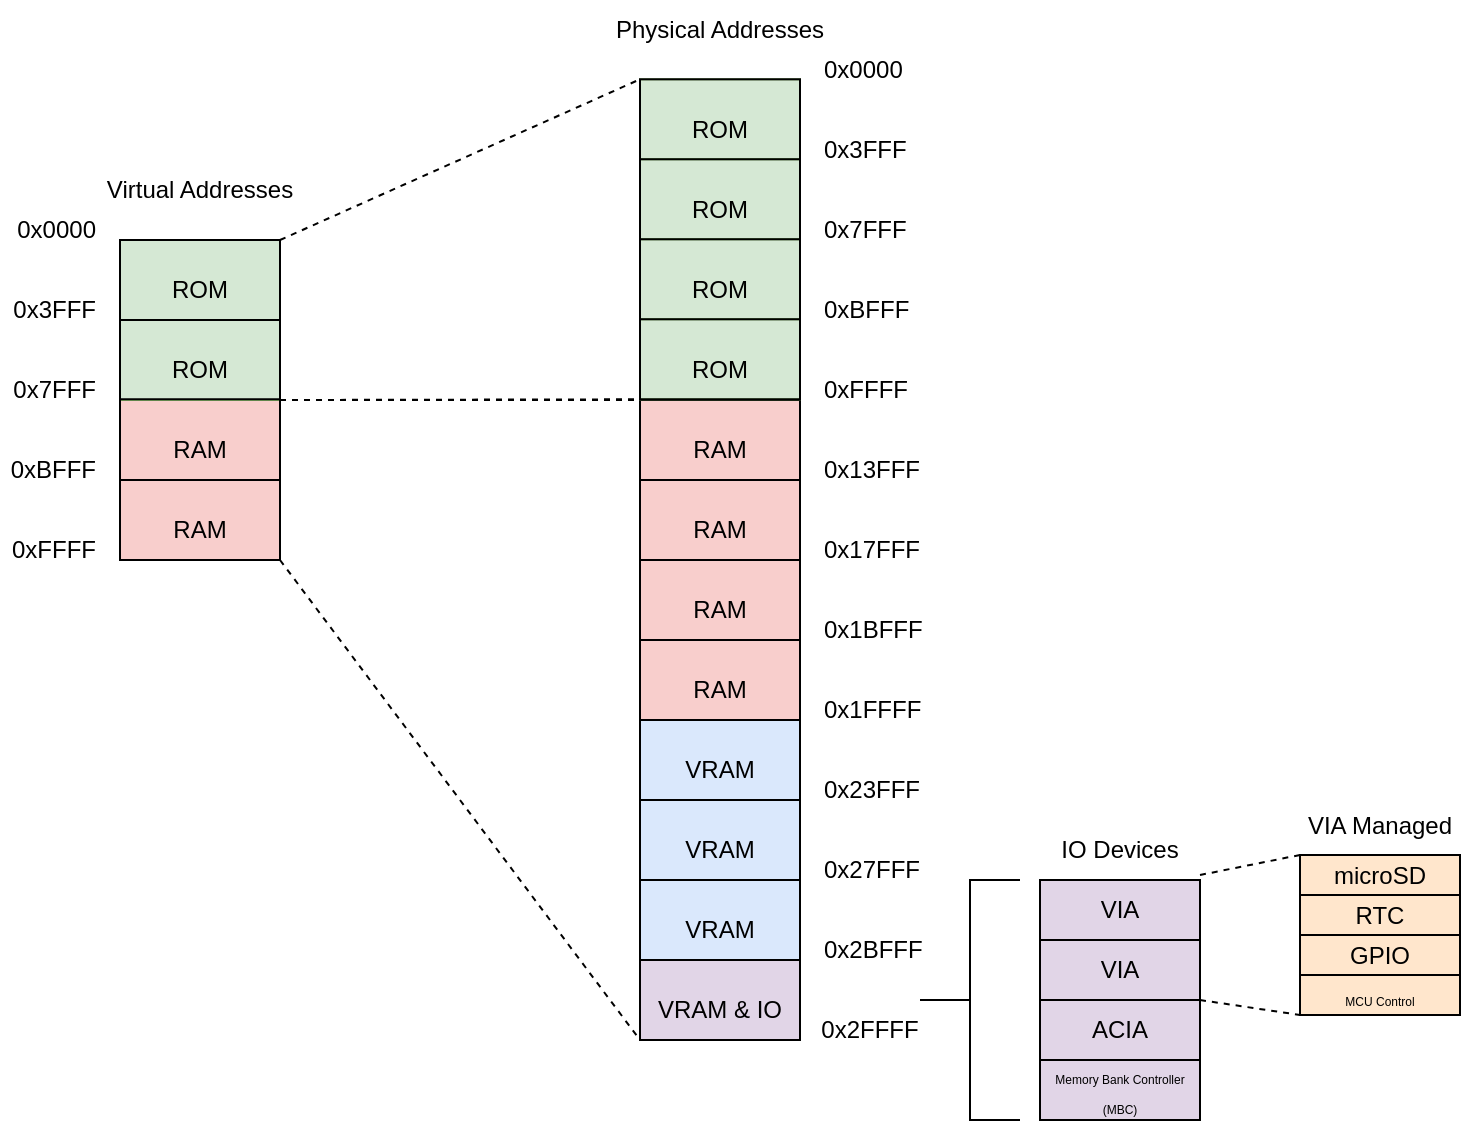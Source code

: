 <mxfile version="24.0.2" type="device">
  <diagram name="Page-1" id="FEIuvX2wDZiRMtSvo_t1">
    <mxGraphModel dx="1283" dy="824" grid="1" gridSize="10" guides="1" tooltips="1" connect="1" arrows="1" fold="1" page="1" pageScale="1" pageWidth="850" pageHeight="1100" math="0" shadow="0">
      <root>
        <mxCell id="0" />
        <mxCell id="1" parent="0" />
        <mxCell id="kO967tKkcWALMBzPkCd4-76" value="" style="rounded=0;whiteSpace=wrap;html=1;fillColor=#dae8fc;strokeColor=#6c8ebf;" vertex="1" parent="1">
          <mxGeometry x="360" y="560" width="80" height="40" as="geometry" />
        </mxCell>
        <mxCell id="kO967tKkcWALMBzPkCd4-77" value="" style="rounded=0;whiteSpace=wrap;html=1;fillColor=#dae8fc;strokeColor=#6c8ebf;" vertex="1" parent="1">
          <mxGeometry x="360" y="600" width="80" height="40" as="geometry" />
        </mxCell>
        <mxCell id="kO967tKkcWALMBzPkCd4-78" value="" style="rounded=0;whiteSpace=wrap;html=1;fillColor=#dae8fc;strokeColor=#6c8ebf;" vertex="1" parent="1">
          <mxGeometry x="360" y="640" width="80" height="40" as="geometry" />
        </mxCell>
        <mxCell id="kO967tKkcWALMBzPkCd4-79" value="" style="rounded=0;whiteSpace=wrap;html=1;fillColor=#e1d5e7;strokeColor=#9673a6;" vertex="1" parent="1">
          <mxGeometry x="360" y="680" width="80" height="40" as="geometry" />
        </mxCell>
        <mxCell id="kO967tKkcWALMBzPkCd4-68" value="" style="rounded=0;whiteSpace=wrap;html=1;fillColor=#f8cecc;strokeColor=#b85450;" vertex="1" parent="1">
          <mxGeometry x="360" y="400" width="80" height="40" as="geometry" />
        </mxCell>
        <mxCell id="kO967tKkcWALMBzPkCd4-69" value="" style="rounded=0;whiteSpace=wrap;html=1;fillColor=#f8cecc;strokeColor=#b85450;" vertex="1" parent="1">
          <mxGeometry x="360" y="440" width="80" height="40" as="geometry" />
        </mxCell>
        <mxCell id="kO967tKkcWALMBzPkCd4-70" value="" style="rounded=0;whiteSpace=wrap;html=1;fillColor=#f8cecc;strokeColor=#b85450;" vertex="1" parent="1">
          <mxGeometry x="360" y="480" width="80" height="40" as="geometry" />
        </mxCell>
        <mxCell id="kO967tKkcWALMBzPkCd4-71" value="" style="rounded=0;whiteSpace=wrap;html=1;fillColor=#f8cecc;strokeColor=#b85450;" vertex="1" parent="1">
          <mxGeometry x="360" y="520" width="80" height="40" as="geometry" />
        </mxCell>
        <mxCell id="kO967tKkcWALMBzPkCd4-14" value="" style="rounded=0;whiteSpace=wrap;html=1;fillColor=none;" vertex="1" parent="1">
          <mxGeometry x="360" y="400" width="80" height="320" as="geometry" />
        </mxCell>
        <mxCell id="kO967tKkcWALMBzPkCd4-80" value="" style="rounded=0;whiteSpace=wrap;html=1;fillColor=#f8cecc;strokeColor=#b85450;" vertex="1" parent="1">
          <mxGeometry x="100" y="400" width="80" height="40" as="geometry" />
        </mxCell>
        <mxCell id="kO967tKkcWALMBzPkCd4-81" value="" style="rounded=0;whiteSpace=wrap;html=1;fillColor=#f8cecc;strokeColor=#b85450;" vertex="1" parent="1">
          <mxGeometry x="100" y="440" width="80" height="40" as="geometry" />
        </mxCell>
        <mxCell id="kO967tKkcWALMBzPkCd4-59" value="" style="rounded=0;whiteSpace=wrap;html=1;fillColor=#d5e8d4;strokeColor=#82b366;" vertex="1" parent="1">
          <mxGeometry x="360" y="239.65" width="80" height="40" as="geometry" />
        </mxCell>
        <mxCell id="kO967tKkcWALMBzPkCd4-60" value="" style="rounded=0;whiteSpace=wrap;html=1;fillColor=#d5e8d4;strokeColor=#82b366;" vertex="1" parent="1">
          <mxGeometry x="360" y="279.65" width="80" height="40" as="geometry" />
        </mxCell>
        <mxCell id="kO967tKkcWALMBzPkCd4-61" value="" style="rounded=0;whiteSpace=wrap;html=1;fillColor=#d5e8d4;strokeColor=#82b366;" vertex="1" parent="1">
          <mxGeometry x="360" y="319.65" width="80" height="40" as="geometry" />
        </mxCell>
        <mxCell id="kO967tKkcWALMBzPkCd4-62" value="" style="rounded=0;whiteSpace=wrap;html=1;fillColor=#d5e8d4;strokeColor=#82b366;" vertex="1" parent="1">
          <mxGeometry x="360" y="359.65" width="80" height="40" as="geometry" />
        </mxCell>
        <mxCell id="kO967tKkcWALMBzPkCd4-57" value="" style="rounded=0;whiteSpace=wrap;html=1;fillColor=#d5e8d4;strokeColor=#82b366;" vertex="1" parent="1">
          <mxGeometry x="100" y="360" width="80" height="40" as="geometry" />
        </mxCell>
        <mxCell id="kO967tKkcWALMBzPkCd4-56" value="" style="rounded=0;whiteSpace=wrap;html=1;fillColor=#d5e8d4;strokeColor=#82b366;" vertex="1" parent="1">
          <mxGeometry x="100" y="320" width="80" height="40" as="geometry" />
        </mxCell>
        <mxCell id="kO967tKkcWALMBzPkCd4-1" value="" style="rounded=0;whiteSpace=wrap;html=1;fillColor=none;" vertex="1" parent="1">
          <mxGeometry x="100" y="320" width="80" height="160" as="geometry" />
        </mxCell>
        <mxCell id="kO967tKkcWALMBzPkCd4-2" value="" style="rounded=0;whiteSpace=wrap;html=1;fillColor=none;" vertex="1" parent="1">
          <mxGeometry x="360" y="239.65" width="80" height="160" as="geometry" />
        </mxCell>
        <mxCell id="kO967tKkcWALMBzPkCd4-4" value="" style="endArrow=none;html=1;rounded=0;" edge="1" parent="1">
          <mxGeometry width="50" height="50" relative="1" as="geometry">
            <mxPoint x="180" y="360" as="sourcePoint" />
            <mxPoint x="100" y="360" as="targetPoint" />
          </mxGeometry>
        </mxCell>
        <mxCell id="kO967tKkcWALMBzPkCd4-5" value="" style="endArrow=none;html=1;rounded=0;" edge="1" parent="1">
          <mxGeometry width="50" height="50" relative="1" as="geometry">
            <mxPoint x="180" y="399.68" as="sourcePoint" />
            <mxPoint x="100" y="399.68" as="targetPoint" />
          </mxGeometry>
        </mxCell>
        <mxCell id="kO967tKkcWALMBzPkCd4-6" value="" style="endArrow=none;html=1;rounded=0;" edge="1" parent="1">
          <mxGeometry width="50" height="50" relative="1" as="geometry">
            <mxPoint x="180" y="440" as="sourcePoint" />
            <mxPoint x="100" y="440" as="targetPoint" />
          </mxGeometry>
        </mxCell>
        <mxCell id="kO967tKkcWALMBzPkCd4-7" value="" style="endArrow=none;html=1;rounded=0;" edge="1" parent="1">
          <mxGeometry width="50" height="50" relative="1" as="geometry">
            <mxPoint x="440" y="279.65" as="sourcePoint" />
            <mxPoint x="360" y="279.65" as="targetPoint" />
          </mxGeometry>
        </mxCell>
        <mxCell id="kO967tKkcWALMBzPkCd4-8" value="" style="endArrow=none;html=1;rounded=0;" edge="1" parent="1">
          <mxGeometry width="50" height="50" relative="1" as="geometry">
            <mxPoint x="440" y="319.65" as="sourcePoint" />
            <mxPoint x="360" y="319.65" as="targetPoint" />
          </mxGeometry>
        </mxCell>
        <mxCell id="kO967tKkcWALMBzPkCd4-9" value="" style="endArrow=none;html=1;rounded=0;" edge="1" parent="1">
          <mxGeometry width="50" height="50" relative="1" as="geometry">
            <mxPoint x="440" y="359.65" as="sourcePoint" />
            <mxPoint x="360" y="359.65" as="targetPoint" />
          </mxGeometry>
        </mxCell>
        <mxCell id="kO967tKkcWALMBzPkCd4-15" value="" style="endArrow=none;html=1;rounded=0;" edge="1" parent="1">
          <mxGeometry width="50" height="50" relative="1" as="geometry">
            <mxPoint x="440" y="440" as="sourcePoint" />
            <mxPoint x="360" y="440" as="targetPoint" />
          </mxGeometry>
        </mxCell>
        <mxCell id="kO967tKkcWALMBzPkCd4-16" value="" style="endArrow=none;html=1;rounded=0;" edge="1" parent="1">
          <mxGeometry width="50" height="50" relative="1" as="geometry">
            <mxPoint x="440" y="480" as="sourcePoint" />
            <mxPoint x="360" y="480" as="targetPoint" />
          </mxGeometry>
        </mxCell>
        <mxCell id="kO967tKkcWALMBzPkCd4-17" value="" style="endArrow=none;html=1;rounded=0;" edge="1" parent="1">
          <mxGeometry width="50" height="50" relative="1" as="geometry">
            <mxPoint x="440" y="520" as="sourcePoint" />
            <mxPoint x="360" y="520" as="targetPoint" />
          </mxGeometry>
        </mxCell>
        <mxCell id="kO967tKkcWALMBzPkCd4-18" value="" style="endArrow=none;html=1;rounded=0;" edge="1" parent="1">
          <mxGeometry width="50" height="50" relative="1" as="geometry">
            <mxPoint x="440" y="560" as="sourcePoint" />
            <mxPoint x="360" y="560" as="targetPoint" />
          </mxGeometry>
        </mxCell>
        <mxCell id="kO967tKkcWALMBzPkCd4-22" value="0x0000" style="text;html=1;align=right;verticalAlign=middle;whiteSpace=wrap;rounded=0;" vertex="1" parent="1">
          <mxGeometry x="40" y="300" width="50" height="30" as="geometry" />
        </mxCell>
        <mxCell id="kO967tKkcWALMBzPkCd4-23" value="0xFFFF" style="text;html=1;align=right;verticalAlign=middle;whiteSpace=wrap;rounded=0;" vertex="1" parent="1">
          <mxGeometry x="40" y="460" width="50" height="30" as="geometry" />
        </mxCell>
        <mxCell id="kO967tKkcWALMBzPkCd4-24" value="" style="endArrow=none;dashed=1;html=1;rounded=0;entryX=0;entryY=0;entryDx=0;entryDy=0;" edge="1" parent="1" target="kO967tKkcWALMBzPkCd4-2">
          <mxGeometry width="50" height="50" relative="1" as="geometry">
            <mxPoint x="180" y="320" as="sourcePoint" />
            <mxPoint x="230" y="270" as="targetPoint" />
          </mxGeometry>
        </mxCell>
        <mxCell id="kO967tKkcWALMBzPkCd4-25" value="" style="endArrow=none;dashed=1;html=1;rounded=0;entryX=0;entryY=1;entryDx=0;entryDy=0;exitX=1;exitY=0.5;exitDx=0;exitDy=0;" edge="1" parent="1" source="kO967tKkcWALMBzPkCd4-1" target="kO967tKkcWALMBzPkCd4-2">
          <mxGeometry width="50" height="50" relative="1" as="geometry">
            <mxPoint x="180" y="360" as="sourcePoint" />
            <mxPoint x="380" y="160" as="targetPoint" />
          </mxGeometry>
        </mxCell>
        <mxCell id="kO967tKkcWALMBzPkCd4-26" value="" style="endArrow=none;dashed=1;html=1;rounded=0;entryX=0;entryY=0;entryDx=0;entryDy=0;exitX=1;exitY=0.5;exitDx=0;exitDy=0;" edge="1" parent="1" source="kO967tKkcWALMBzPkCd4-1" target="kO967tKkcWALMBzPkCd4-14">
          <mxGeometry width="50" height="50" relative="1" as="geometry">
            <mxPoint x="150" y="580" as="sourcePoint" />
            <mxPoint x="350" y="620" as="targetPoint" />
          </mxGeometry>
        </mxCell>
        <mxCell id="kO967tKkcWALMBzPkCd4-27" value="" style="endArrow=none;dashed=1;html=1;rounded=0;entryX=0;entryY=1;entryDx=0;entryDy=0;exitX=1;exitY=0.5;exitDx=0;exitDy=0;" edge="1" parent="1" target="kO967tKkcWALMBzPkCd4-14">
          <mxGeometry width="50" height="50" relative="1" as="geometry">
            <mxPoint x="180" y="480" as="sourcePoint" />
            <mxPoint x="380" y="560" as="targetPoint" />
          </mxGeometry>
        </mxCell>
        <mxCell id="kO967tKkcWALMBzPkCd4-28" value="ROM" style="text;html=1;align=center;verticalAlign=middle;whiteSpace=wrap;rounded=0;" vertex="1" parent="1">
          <mxGeometry x="370" y="249.65" width="60" height="30" as="geometry" />
        </mxCell>
        <mxCell id="kO967tKkcWALMBzPkCd4-29" value="ROM" style="text;html=1;align=center;verticalAlign=middle;whiteSpace=wrap;rounded=0;" vertex="1" parent="1">
          <mxGeometry x="370" y="289.65" width="60" height="30" as="geometry" />
        </mxCell>
        <mxCell id="kO967tKkcWALMBzPkCd4-30" value="ROM" style="text;html=1;align=center;verticalAlign=middle;whiteSpace=wrap;rounded=0;" vertex="1" parent="1">
          <mxGeometry x="370" y="329.65" width="60" height="30" as="geometry" />
        </mxCell>
        <mxCell id="kO967tKkcWALMBzPkCd4-31" value="ROM" style="text;html=1;align=center;verticalAlign=middle;whiteSpace=wrap;rounded=0;" vertex="1" parent="1">
          <mxGeometry x="370" y="369.65" width="60" height="30" as="geometry" />
        </mxCell>
        <mxCell id="kO967tKkcWALMBzPkCd4-36" value="RAM" style="text;html=1;align=center;verticalAlign=middle;whiteSpace=wrap;rounded=0;" vertex="1" parent="1">
          <mxGeometry x="370" y="410" width="60" height="30" as="geometry" />
        </mxCell>
        <mxCell id="kO967tKkcWALMBzPkCd4-37" value="RAM" style="text;html=1;align=center;verticalAlign=middle;whiteSpace=wrap;rounded=0;" vertex="1" parent="1">
          <mxGeometry x="370" y="450" width="60" height="30" as="geometry" />
        </mxCell>
        <mxCell id="kO967tKkcWALMBzPkCd4-38" value="RAM" style="text;html=1;align=center;verticalAlign=middle;whiteSpace=wrap;rounded=0;" vertex="1" parent="1">
          <mxGeometry x="370" y="490" width="60" height="30" as="geometry" />
        </mxCell>
        <mxCell id="kO967tKkcWALMBzPkCd4-39" value="RAM" style="text;html=1;align=center;verticalAlign=middle;whiteSpace=wrap;rounded=0;" vertex="1" parent="1">
          <mxGeometry x="370" y="530" width="60" height="30" as="geometry" />
        </mxCell>
        <mxCell id="kO967tKkcWALMBzPkCd4-44" value="RAM" style="text;html=1;align=center;verticalAlign=middle;whiteSpace=wrap;rounded=0;" vertex="1" parent="1">
          <mxGeometry x="110" y="410" width="60" height="30" as="geometry" />
        </mxCell>
        <mxCell id="kO967tKkcWALMBzPkCd4-45" value="RAM" style="text;html=1;align=center;verticalAlign=middle;whiteSpace=wrap;rounded=0;" vertex="1" parent="1">
          <mxGeometry x="110" y="450" width="60" height="30" as="geometry" />
        </mxCell>
        <mxCell id="kO967tKkcWALMBzPkCd4-46" value="ROM" style="text;html=1;align=center;verticalAlign=middle;whiteSpace=wrap;rounded=0;" vertex="1" parent="1">
          <mxGeometry x="110" y="330" width="60" height="30" as="geometry" />
        </mxCell>
        <mxCell id="kO967tKkcWALMBzPkCd4-47" value="ROM" style="text;html=1;align=center;verticalAlign=middle;whiteSpace=wrap;rounded=0;" vertex="1" parent="1">
          <mxGeometry x="110" y="370" width="60" height="30" as="geometry" />
        </mxCell>
        <mxCell id="kO967tKkcWALMBzPkCd4-49" value="" style="endArrow=none;html=1;rounded=0;" edge="1" parent="1">
          <mxGeometry width="50" height="50" relative="1" as="geometry">
            <mxPoint x="440" y="600" as="sourcePoint" />
            <mxPoint x="360" y="600" as="targetPoint" />
          </mxGeometry>
        </mxCell>
        <mxCell id="kO967tKkcWALMBzPkCd4-50" value="" style="endArrow=none;html=1;rounded=0;" edge="1" parent="1">
          <mxGeometry width="50" height="50" relative="1" as="geometry">
            <mxPoint x="440" y="640" as="sourcePoint" />
            <mxPoint x="360" y="640" as="targetPoint" />
          </mxGeometry>
        </mxCell>
        <mxCell id="kO967tKkcWALMBzPkCd4-51" value="" style="endArrow=none;html=1;rounded=0;" edge="1" parent="1">
          <mxGeometry width="50" height="50" relative="1" as="geometry">
            <mxPoint x="440" y="680" as="sourcePoint" />
            <mxPoint x="360" y="680" as="targetPoint" />
          </mxGeometry>
        </mxCell>
        <mxCell id="kO967tKkcWALMBzPkCd4-52" value="VRAM" style="text;html=1;align=center;verticalAlign=middle;whiteSpace=wrap;rounded=0;" vertex="1" parent="1">
          <mxGeometry x="370" y="570" width="60" height="30" as="geometry" />
        </mxCell>
        <mxCell id="kO967tKkcWALMBzPkCd4-53" value="VRAM" style="text;html=1;align=center;verticalAlign=middle;whiteSpace=wrap;rounded=0;" vertex="1" parent="1">
          <mxGeometry x="370" y="610" width="60" height="30" as="geometry" />
        </mxCell>
        <mxCell id="kO967tKkcWALMBzPkCd4-54" value="VRAM" style="text;html=1;align=center;verticalAlign=middle;whiteSpace=wrap;rounded=0;" vertex="1" parent="1">
          <mxGeometry x="370" y="650" width="60" height="30" as="geometry" />
        </mxCell>
        <mxCell id="kO967tKkcWALMBzPkCd4-55" value="VRAM &amp;amp; IO" style="text;html=1;align=center;verticalAlign=middle;whiteSpace=wrap;rounded=0;" vertex="1" parent="1">
          <mxGeometry x="360" y="690" width="80" height="30" as="geometry" />
        </mxCell>
        <mxCell id="kO967tKkcWALMBzPkCd4-82" value="0x0000" style="text;html=1;align=left;verticalAlign=middle;whiteSpace=wrap;rounded=0;" vertex="1" parent="1">
          <mxGeometry x="450" y="219.65" width="50" height="30" as="geometry" />
        </mxCell>
        <mxCell id="kO967tKkcWALMBzPkCd4-83" value="0x2FFFF" style="text;html=1;align=center;verticalAlign=middle;whiteSpace=wrap;rounded=0;" vertex="1" parent="1">
          <mxGeometry x="450" y="700" width="50" height="30" as="geometry" />
        </mxCell>
        <mxCell id="kO967tKkcWALMBzPkCd4-84" value="0x3FFF" style="text;html=1;align=left;verticalAlign=middle;whiteSpace=wrap;rounded=0;" vertex="1" parent="1">
          <mxGeometry x="450" y="259.65" width="50" height="30" as="geometry" />
        </mxCell>
        <mxCell id="kO967tKkcWALMBzPkCd4-85" value="0x7FFF" style="text;html=1;align=left;verticalAlign=middle;whiteSpace=wrap;rounded=0;" vertex="1" parent="1">
          <mxGeometry x="450" y="299.65" width="50" height="30" as="geometry" />
        </mxCell>
        <mxCell id="kO967tKkcWALMBzPkCd4-86" value="0xBFFF" style="text;html=1;align=left;verticalAlign=middle;whiteSpace=wrap;rounded=0;" vertex="1" parent="1">
          <mxGeometry x="450" y="339.65" width="50" height="30" as="geometry" />
        </mxCell>
        <mxCell id="kO967tKkcWALMBzPkCd4-87" value="0xFFFF" style="text;html=1;align=left;verticalAlign=middle;whiteSpace=wrap;rounded=0;" vertex="1" parent="1">
          <mxGeometry x="450" y="380" width="50" height="30" as="geometry" />
        </mxCell>
        <mxCell id="kO967tKkcWALMBzPkCd4-88" value="0x13FFF" style="text;html=1;align=left;verticalAlign=middle;whiteSpace=wrap;rounded=0;" vertex="1" parent="1">
          <mxGeometry x="450" y="420" width="50" height="30" as="geometry" />
        </mxCell>
        <mxCell id="kO967tKkcWALMBzPkCd4-89" value="0x17FFF" style="text;html=1;align=left;verticalAlign=middle;whiteSpace=wrap;rounded=0;" vertex="1" parent="1">
          <mxGeometry x="450" y="460" width="50" height="30" as="geometry" />
        </mxCell>
        <mxCell id="kO967tKkcWALMBzPkCd4-90" value="0x1BFFF" style="text;html=1;align=left;verticalAlign=middle;whiteSpace=wrap;rounded=0;" vertex="1" parent="1">
          <mxGeometry x="450" y="500" width="50" height="30" as="geometry" />
        </mxCell>
        <mxCell id="kO967tKkcWALMBzPkCd4-91" value="0x1FFFF" style="text;html=1;align=left;verticalAlign=middle;whiteSpace=wrap;rounded=0;" vertex="1" parent="1">
          <mxGeometry x="450" y="540" width="50" height="30" as="geometry" />
        </mxCell>
        <mxCell id="kO967tKkcWALMBzPkCd4-92" value="0x23FFF" style="text;html=1;align=left;verticalAlign=middle;whiteSpace=wrap;rounded=0;" vertex="1" parent="1">
          <mxGeometry x="450" y="580" width="50" height="30" as="geometry" />
        </mxCell>
        <mxCell id="kO967tKkcWALMBzPkCd4-93" value="0x27FFF" style="text;html=1;align=left;verticalAlign=middle;whiteSpace=wrap;rounded=0;" vertex="1" parent="1">
          <mxGeometry x="450" y="620" width="50" height="30" as="geometry" />
        </mxCell>
        <mxCell id="kO967tKkcWALMBzPkCd4-94" value="0x2BFFF" style="text;html=1;align=left;verticalAlign=middle;whiteSpace=wrap;rounded=0;" vertex="1" parent="1">
          <mxGeometry x="450" y="660" width="50" height="30" as="geometry" />
        </mxCell>
        <mxCell id="kO967tKkcWALMBzPkCd4-95" value="0x3FFF" style="text;html=1;align=right;verticalAlign=middle;whiteSpace=wrap;rounded=0;" vertex="1" parent="1">
          <mxGeometry x="40" y="339.65" width="50" height="30" as="geometry" />
        </mxCell>
        <mxCell id="kO967tKkcWALMBzPkCd4-96" value="0x7FFF" style="text;html=1;align=right;verticalAlign=middle;whiteSpace=wrap;rounded=0;" vertex="1" parent="1">
          <mxGeometry x="40" y="380" width="50" height="30" as="geometry" />
        </mxCell>
        <mxCell id="kO967tKkcWALMBzPkCd4-97" value="0xBFFF" style="text;html=1;align=right;verticalAlign=middle;whiteSpace=wrap;rounded=0;" vertex="1" parent="1">
          <mxGeometry x="40" y="420" width="50" height="30" as="geometry" />
        </mxCell>
        <mxCell id="kO967tKkcWALMBzPkCd4-98" value="Virtual Addresses" style="text;html=1;align=center;verticalAlign=middle;whiteSpace=wrap;rounded=0;" vertex="1" parent="1">
          <mxGeometry x="80" y="279.65" width="120" height="30" as="geometry" />
        </mxCell>
        <mxCell id="kO967tKkcWALMBzPkCd4-99" value="Physical Addresses" style="text;html=1;align=center;verticalAlign=middle;whiteSpace=wrap;rounded=0;" vertex="1" parent="1">
          <mxGeometry x="340" y="200.0" width="120" height="30" as="geometry" />
        </mxCell>
        <mxCell id="kO967tKkcWALMBzPkCd4-101" value="VIA" style="rounded=0;whiteSpace=wrap;html=1;fillColor=#e1d5e7;strokeColor=#000000;" vertex="1" parent="1">
          <mxGeometry x="560" y="640" width="80" height="30" as="geometry" />
        </mxCell>
        <mxCell id="kO967tKkcWALMBzPkCd4-102" value="VIA" style="rounded=0;whiteSpace=wrap;html=1;fillColor=#e1d5e7;strokeColor=#000000;" vertex="1" parent="1">
          <mxGeometry x="560" y="670" width="80" height="30" as="geometry" />
        </mxCell>
        <mxCell id="kO967tKkcWALMBzPkCd4-103" value="ACIA" style="rounded=0;whiteSpace=wrap;html=1;fillColor=#e1d5e7;strokeColor=#000000;" vertex="1" parent="1">
          <mxGeometry x="560" y="700" width="80" height="30" as="geometry" />
        </mxCell>
        <mxCell id="kO967tKkcWALMBzPkCd4-104" value="&lt;font style=&quot;font-size: 6px;&quot;&gt;Memory Bank Controller (MBC)&lt;/font&gt;" style="rounded=0;whiteSpace=wrap;html=1;fillColor=#e1d5e7;strokeColor=#000000;" vertex="1" parent="1">
          <mxGeometry x="560" y="730" width="80" height="30" as="geometry" />
        </mxCell>
        <mxCell id="kO967tKkcWALMBzPkCd4-105" value="IO Devices" style="text;html=1;align=center;verticalAlign=middle;whiteSpace=wrap;rounded=0;" vertex="1" parent="1">
          <mxGeometry x="560" y="610" width="80" height="30" as="geometry" />
        </mxCell>
        <mxCell id="kO967tKkcWALMBzPkCd4-106" value="microSD" style="rounded=0;whiteSpace=wrap;html=1;fillColor=#ffe6cc;strokeColor=#000000;" vertex="1" parent="1">
          <mxGeometry x="690" y="627.5" width="80" height="20" as="geometry" />
        </mxCell>
        <mxCell id="kO967tKkcWALMBzPkCd4-107" value="RTC" style="rounded=0;whiteSpace=wrap;html=1;fillColor=#ffe6cc;strokeColor=#000000;" vertex="1" parent="1">
          <mxGeometry x="690" y="647.5" width="80" height="20" as="geometry" />
        </mxCell>
        <mxCell id="kO967tKkcWALMBzPkCd4-108" value="GPIO" style="rounded=0;whiteSpace=wrap;html=1;fillColor=#ffe6cc;strokeColor=#000000;" vertex="1" parent="1">
          <mxGeometry x="690" y="667.5" width="80" height="20" as="geometry" />
        </mxCell>
        <mxCell id="kO967tKkcWALMBzPkCd4-109" value="&lt;font style=&quot;font-size: 6px;&quot;&gt;MCU Control&lt;/font&gt;" style="rounded=0;whiteSpace=wrap;html=1;fillColor=#ffe6cc;strokeColor=#000000;align=center;verticalAlign=bottom;" vertex="1" parent="1">
          <mxGeometry x="690" y="687.5" width="80" height="20" as="geometry" />
        </mxCell>
        <mxCell id="kO967tKkcWALMBzPkCd4-110" value="VIA Managed" style="text;html=1;align=center;verticalAlign=middle;whiteSpace=wrap;rounded=0;" vertex="1" parent="1">
          <mxGeometry x="690" y="597.5" width="80" height="30" as="geometry" />
        </mxCell>
        <mxCell id="kO967tKkcWALMBzPkCd4-111" value="" style="endArrow=none;dashed=1;html=1;rounded=0;entryX=0;entryY=0;entryDx=0;entryDy=0;" edge="1" parent="1" target="kO967tKkcWALMBzPkCd4-106">
          <mxGeometry width="50" height="50" relative="1" as="geometry">
            <mxPoint x="640" y="637.5" as="sourcePoint" />
            <mxPoint x="690" y="587.5" as="targetPoint" />
          </mxGeometry>
        </mxCell>
        <mxCell id="kO967tKkcWALMBzPkCd4-112" value="" style="endArrow=none;dashed=1;html=1;rounded=0;entryX=0;entryY=1;entryDx=0;entryDy=0;exitX=1;exitY=1;exitDx=0;exitDy=0;" edge="1" parent="1" source="kO967tKkcWALMBzPkCd4-102" target="kO967tKkcWALMBzPkCd4-109">
          <mxGeometry width="50" height="50" relative="1" as="geometry">
            <mxPoint x="640" y="697.5" as="sourcePoint" />
            <mxPoint x="690" y="687.5" as="targetPoint" />
          </mxGeometry>
        </mxCell>
        <mxCell id="kO967tKkcWALMBzPkCd4-115" value="" style="strokeWidth=1;html=1;shape=mxgraph.flowchart.annotation_2;align=left;labelPosition=right;pointerEvents=1;" vertex="1" parent="1">
          <mxGeometry x="500" y="640" width="50" height="120" as="geometry" />
        </mxCell>
      </root>
    </mxGraphModel>
  </diagram>
</mxfile>
